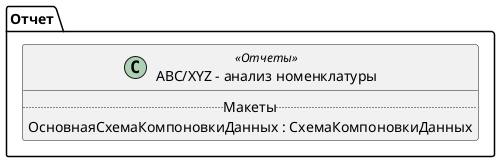 ﻿@startuml ABCXYZАнализНоменклатуры
'!include templates.wsd
'..\include templates.wsd
class Отчет.ABCXYZАнализНоменклатуры as "ABC/XYZ - анализ номенклатуры" <<Отчеты>>
{
..Макеты..
ОсновнаяСхемаКомпоновкиДанных : СхемаКомпоновкиДанных
}
@enduml
